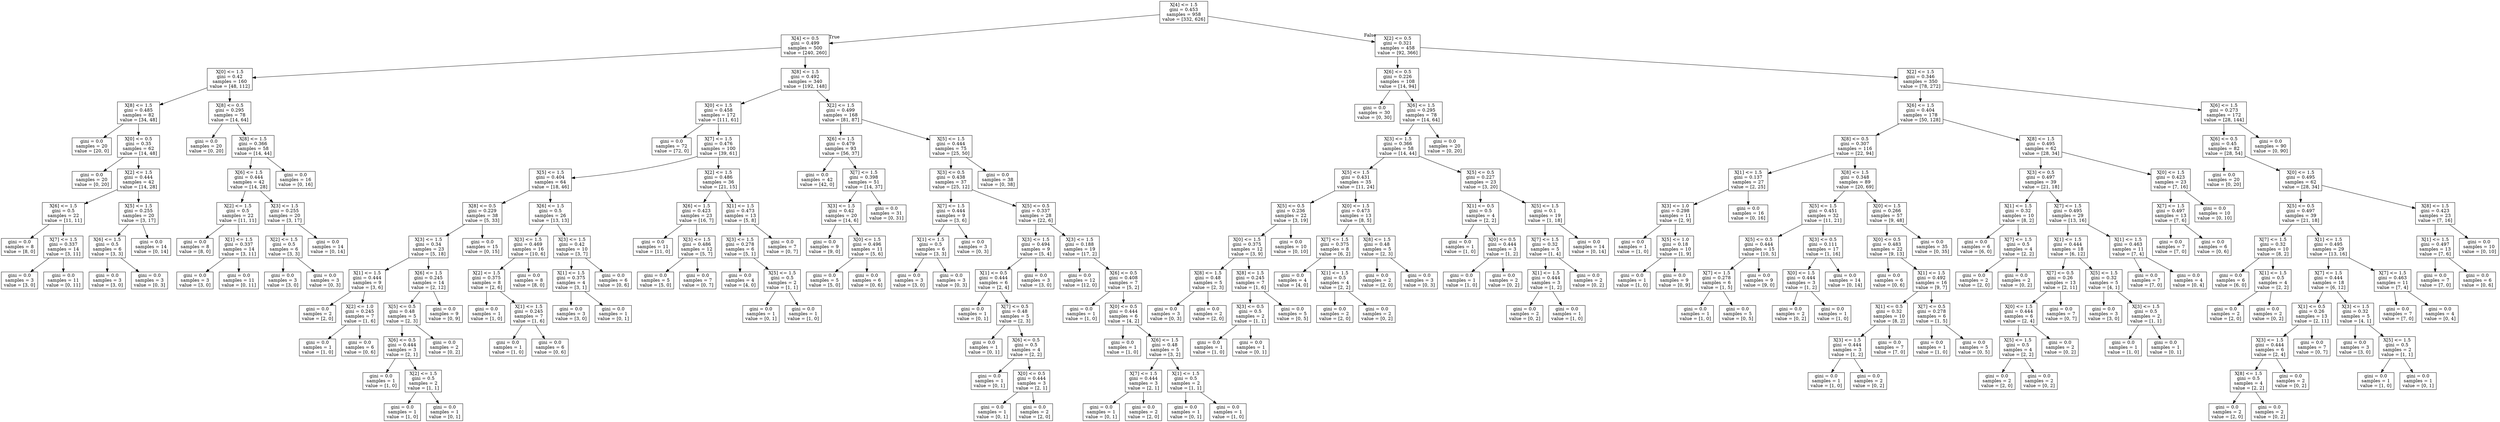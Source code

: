 digraph Tree {
node [shape=box] ;
0 [label="X[4] <= 1.5\ngini = 0.453\nsamples = 958\nvalue = [332, 626]"] ;
1 [label="X[4] <= 0.5\ngini = 0.499\nsamples = 500\nvalue = [240, 260]"] ;
0 -> 1 [labeldistance=2.5, labelangle=45, headlabel="True"] ;
2 [label="X[0] <= 1.5\ngini = 0.42\nsamples = 160\nvalue = [48, 112]"] ;
1 -> 2 ;
3 [label="X[8] <= 1.5\ngini = 0.485\nsamples = 82\nvalue = [34, 48]"] ;
2 -> 3 ;
4 [label="gini = 0.0\nsamples = 20\nvalue = [20, 0]"] ;
3 -> 4 ;
5 [label="X[0] <= 0.5\ngini = 0.35\nsamples = 62\nvalue = [14, 48]"] ;
3 -> 5 ;
6 [label="gini = 0.0\nsamples = 20\nvalue = [0, 20]"] ;
5 -> 6 ;
7 [label="X[2] <= 1.5\ngini = 0.444\nsamples = 42\nvalue = [14, 28]"] ;
5 -> 7 ;
8 [label="X[6] <= 1.5\ngini = 0.5\nsamples = 22\nvalue = [11, 11]"] ;
7 -> 8 ;
9 [label="gini = 0.0\nsamples = 8\nvalue = [8, 0]"] ;
8 -> 9 ;
10 [label="X[7] <= 1.5\ngini = 0.337\nsamples = 14\nvalue = [3, 11]"] ;
8 -> 10 ;
11 [label="gini = 0.0\nsamples = 3\nvalue = [3, 0]"] ;
10 -> 11 ;
12 [label="gini = 0.0\nsamples = 11\nvalue = [0, 11]"] ;
10 -> 12 ;
13 [label="X[5] <= 1.5\ngini = 0.255\nsamples = 20\nvalue = [3, 17]"] ;
7 -> 13 ;
14 [label="X[6] <= 1.5\ngini = 0.5\nsamples = 6\nvalue = [3, 3]"] ;
13 -> 14 ;
15 [label="gini = 0.0\nsamples = 3\nvalue = [3, 0]"] ;
14 -> 15 ;
16 [label="gini = 0.0\nsamples = 3\nvalue = [0, 3]"] ;
14 -> 16 ;
17 [label="gini = 0.0\nsamples = 14\nvalue = [0, 14]"] ;
13 -> 17 ;
18 [label="X[8] <= 0.5\ngini = 0.295\nsamples = 78\nvalue = [14, 64]"] ;
2 -> 18 ;
19 [label="gini = 0.0\nsamples = 20\nvalue = [0, 20]"] ;
18 -> 19 ;
20 [label="X[8] <= 1.5\ngini = 0.366\nsamples = 58\nvalue = [14, 44]"] ;
18 -> 20 ;
21 [label="X[6] <= 1.5\ngini = 0.444\nsamples = 42\nvalue = [14, 28]"] ;
20 -> 21 ;
22 [label="X[2] <= 1.5\ngini = 0.5\nsamples = 22\nvalue = [11, 11]"] ;
21 -> 22 ;
23 [label="gini = 0.0\nsamples = 8\nvalue = [8, 0]"] ;
22 -> 23 ;
24 [label="X[1] <= 1.5\ngini = 0.337\nsamples = 14\nvalue = [3, 11]"] ;
22 -> 24 ;
25 [label="gini = 0.0\nsamples = 3\nvalue = [3, 0]"] ;
24 -> 25 ;
26 [label="gini = 0.0\nsamples = 11\nvalue = [0, 11]"] ;
24 -> 26 ;
27 [label="X[3] <= 1.5\ngini = 0.255\nsamples = 20\nvalue = [3, 17]"] ;
21 -> 27 ;
28 [label="X[2] <= 1.5\ngini = 0.5\nsamples = 6\nvalue = [3, 3]"] ;
27 -> 28 ;
29 [label="gini = 0.0\nsamples = 3\nvalue = [3, 0]"] ;
28 -> 29 ;
30 [label="gini = 0.0\nsamples = 3\nvalue = [0, 3]"] ;
28 -> 30 ;
31 [label="gini = 0.0\nsamples = 14\nvalue = [0, 14]"] ;
27 -> 31 ;
32 [label="gini = 0.0\nsamples = 16\nvalue = [0, 16]"] ;
20 -> 32 ;
33 [label="X[8] <= 1.5\ngini = 0.492\nsamples = 340\nvalue = [192, 148]"] ;
1 -> 33 ;
34 [label="X[0] <= 1.5\ngini = 0.458\nsamples = 172\nvalue = [111, 61]"] ;
33 -> 34 ;
35 [label="gini = 0.0\nsamples = 72\nvalue = [72, 0]"] ;
34 -> 35 ;
36 [label="X[7] <= 1.5\ngini = 0.476\nsamples = 100\nvalue = [39, 61]"] ;
34 -> 36 ;
37 [label="X[5] <= 1.5\ngini = 0.404\nsamples = 64\nvalue = [18, 46]"] ;
36 -> 37 ;
38 [label="X[8] <= 0.5\ngini = 0.229\nsamples = 38\nvalue = [5, 33]"] ;
37 -> 38 ;
39 [label="X[3] <= 1.5\ngini = 0.34\nsamples = 23\nvalue = [5, 18]"] ;
38 -> 39 ;
40 [label="X[1] <= 1.5\ngini = 0.444\nsamples = 9\nvalue = [3, 6]"] ;
39 -> 40 ;
41 [label="gini = 0.0\nsamples = 2\nvalue = [2, 0]"] ;
40 -> 41 ;
42 [label="X[2] <= 1.0\ngini = 0.245\nsamples = 7\nvalue = [1, 6]"] ;
40 -> 42 ;
43 [label="gini = 0.0\nsamples = 1\nvalue = [1, 0]"] ;
42 -> 43 ;
44 [label="gini = 0.0\nsamples = 6\nvalue = [0, 6]"] ;
42 -> 44 ;
45 [label="X[6] <= 1.5\ngini = 0.245\nsamples = 14\nvalue = [2, 12]"] ;
39 -> 45 ;
46 [label="X[5] <= 0.5\ngini = 0.48\nsamples = 5\nvalue = [2, 3]"] ;
45 -> 46 ;
47 [label="X[6] <= 0.5\ngini = 0.444\nsamples = 3\nvalue = [2, 1]"] ;
46 -> 47 ;
48 [label="gini = 0.0\nsamples = 1\nvalue = [1, 0]"] ;
47 -> 48 ;
49 [label="X[2] <= 1.5\ngini = 0.5\nsamples = 2\nvalue = [1, 1]"] ;
47 -> 49 ;
50 [label="gini = 0.0\nsamples = 1\nvalue = [1, 0]"] ;
49 -> 50 ;
51 [label="gini = 0.0\nsamples = 1\nvalue = [0, 1]"] ;
49 -> 51 ;
52 [label="gini = 0.0\nsamples = 2\nvalue = [0, 2]"] ;
46 -> 52 ;
53 [label="gini = 0.0\nsamples = 9\nvalue = [0, 9]"] ;
45 -> 53 ;
54 [label="gini = 0.0\nsamples = 15\nvalue = [0, 15]"] ;
38 -> 54 ;
55 [label="X[6] <= 1.5\ngini = 0.5\nsamples = 26\nvalue = [13, 13]"] ;
37 -> 55 ;
56 [label="X[3] <= 1.5\ngini = 0.469\nsamples = 16\nvalue = [10, 6]"] ;
55 -> 56 ;
57 [label="X[2] <= 1.5\ngini = 0.375\nsamples = 8\nvalue = [2, 6]"] ;
56 -> 57 ;
58 [label="gini = 0.0\nsamples = 1\nvalue = [1, 0]"] ;
57 -> 58 ;
59 [label="X[1] <= 1.5\ngini = 0.245\nsamples = 7\nvalue = [1, 6]"] ;
57 -> 59 ;
60 [label="gini = 0.0\nsamples = 1\nvalue = [1, 0]"] ;
59 -> 60 ;
61 [label="gini = 0.0\nsamples = 6\nvalue = [0, 6]"] ;
59 -> 61 ;
62 [label="gini = 0.0\nsamples = 8\nvalue = [8, 0]"] ;
56 -> 62 ;
63 [label="X[3] <= 1.5\ngini = 0.42\nsamples = 10\nvalue = [3, 7]"] ;
55 -> 63 ;
64 [label="X[1] <= 1.5\ngini = 0.375\nsamples = 4\nvalue = [3, 1]"] ;
63 -> 64 ;
65 [label="gini = 0.0\nsamples = 3\nvalue = [3, 0]"] ;
64 -> 65 ;
66 [label="gini = 0.0\nsamples = 1\nvalue = [0, 1]"] ;
64 -> 66 ;
67 [label="gini = 0.0\nsamples = 6\nvalue = [0, 6]"] ;
63 -> 67 ;
68 [label="X[2] <= 1.5\ngini = 0.486\nsamples = 36\nvalue = [21, 15]"] ;
36 -> 68 ;
69 [label="X[6] <= 1.5\ngini = 0.423\nsamples = 23\nvalue = [16, 7]"] ;
68 -> 69 ;
70 [label="gini = 0.0\nsamples = 11\nvalue = [11, 0]"] ;
69 -> 70 ;
71 [label="X[3] <= 1.5\ngini = 0.486\nsamples = 12\nvalue = [5, 7]"] ;
69 -> 71 ;
72 [label="gini = 0.0\nsamples = 5\nvalue = [5, 0]"] ;
71 -> 72 ;
73 [label="gini = 0.0\nsamples = 7\nvalue = [0, 7]"] ;
71 -> 73 ;
74 [label="X[1] <= 1.5\ngini = 0.473\nsamples = 13\nvalue = [5, 8]"] ;
68 -> 74 ;
75 [label="X[3] <= 1.5\ngini = 0.278\nsamples = 6\nvalue = [5, 1]"] ;
74 -> 75 ;
76 [label="gini = 0.0\nsamples = 4\nvalue = [4, 0]"] ;
75 -> 76 ;
77 [label="X[5] <= 1.5\ngini = 0.5\nsamples = 2\nvalue = [1, 1]"] ;
75 -> 77 ;
78 [label="gini = 0.0\nsamples = 1\nvalue = [0, 1]"] ;
77 -> 78 ;
79 [label="gini = 0.0\nsamples = 1\nvalue = [1, 0]"] ;
77 -> 79 ;
80 [label="gini = 0.0\nsamples = 7\nvalue = [0, 7]"] ;
74 -> 80 ;
81 [label="X[2] <= 1.5\ngini = 0.499\nsamples = 168\nvalue = [81, 87]"] ;
33 -> 81 ;
82 [label="X[6] <= 1.5\ngini = 0.479\nsamples = 93\nvalue = [56, 37]"] ;
81 -> 82 ;
83 [label="gini = 0.0\nsamples = 42\nvalue = [42, 0]"] ;
82 -> 83 ;
84 [label="X[7] <= 1.5\ngini = 0.398\nsamples = 51\nvalue = [14, 37]"] ;
82 -> 84 ;
85 [label="X[3] <= 1.5\ngini = 0.42\nsamples = 20\nvalue = [14, 6]"] ;
84 -> 85 ;
86 [label="gini = 0.0\nsamples = 9\nvalue = [9, 0]"] ;
85 -> 86 ;
87 [label="X[0] <= 1.5\ngini = 0.496\nsamples = 11\nvalue = [5, 6]"] ;
85 -> 87 ;
88 [label="gini = 0.0\nsamples = 5\nvalue = [5, 0]"] ;
87 -> 88 ;
89 [label="gini = 0.0\nsamples = 6\nvalue = [0, 6]"] ;
87 -> 89 ;
90 [label="gini = 0.0\nsamples = 31\nvalue = [0, 31]"] ;
84 -> 90 ;
91 [label="X[5] <= 1.5\ngini = 0.444\nsamples = 75\nvalue = [25, 50]"] ;
81 -> 91 ;
92 [label="X[3] <= 0.5\ngini = 0.438\nsamples = 37\nvalue = [25, 12]"] ;
91 -> 92 ;
93 [label="X[7] <= 1.5\ngini = 0.444\nsamples = 9\nvalue = [3, 6]"] ;
92 -> 93 ;
94 [label="X[1] <= 1.5\ngini = 0.5\nsamples = 6\nvalue = [3, 3]"] ;
93 -> 94 ;
95 [label="gini = 0.0\nsamples = 3\nvalue = [3, 0]"] ;
94 -> 95 ;
96 [label="gini = 0.0\nsamples = 3\nvalue = [0, 3]"] ;
94 -> 96 ;
97 [label="gini = 0.0\nsamples = 3\nvalue = [0, 3]"] ;
93 -> 97 ;
98 [label="X[5] <= 0.5\ngini = 0.337\nsamples = 28\nvalue = [22, 6]"] ;
92 -> 98 ;
99 [label="X[3] <= 1.5\ngini = 0.494\nsamples = 9\nvalue = [5, 4]"] ;
98 -> 99 ;
100 [label="X[1] <= 0.5\ngini = 0.444\nsamples = 6\nvalue = [2, 4]"] ;
99 -> 100 ;
101 [label="gini = 0.0\nsamples = 1\nvalue = [0, 1]"] ;
100 -> 101 ;
102 [label="X[7] <= 0.5\ngini = 0.48\nsamples = 5\nvalue = [2, 3]"] ;
100 -> 102 ;
103 [label="gini = 0.0\nsamples = 1\nvalue = [0, 1]"] ;
102 -> 103 ;
104 [label="X[6] <= 0.5\ngini = 0.5\nsamples = 4\nvalue = [2, 2]"] ;
102 -> 104 ;
105 [label="gini = 0.0\nsamples = 1\nvalue = [0, 1]"] ;
104 -> 105 ;
106 [label="X[0] <= 0.5\ngini = 0.444\nsamples = 3\nvalue = [2, 1]"] ;
104 -> 106 ;
107 [label="gini = 0.0\nsamples = 1\nvalue = [0, 1]"] ;
106 -> 107 ;
108 [label="gini = 0.0\nsamples = 2\nvalue = [2, 0]"] ;
106 -> 108 ;
109 [label="gini = 0.0\nsamples = 3\nvalue = [3, 0]"] ;
99 -> 109 ;
110 [label="X[3] <= 1.5\ngini = 0.188\nsamples = 19\nvalue = [17, 2]"] ;
98 -> 110 ;
111 [label="gini = 0.0\nsamples = 12\nvalue = [12, 0]"] ;
110 -> 111 ;
112 [label="X[6] <= 0.5\ngini = 0.408\nsamples = 7\nvalue = [5, 2]"] ;
110 -> 112 ;
113 [label="gini = 0.0\nsamples = 1\nvalue = [1, 0]"] ;
112 -> 113 ;
114 [label="X[0] <= 0.5\ngini = 0.444\nsamples = 6\nvalue = [4, 2]"] ;
112 -> 114 ;
115 [label="gini = 0.0\nsamples = 1\nvalue = [1, 0]"] ;
114 -> 115 ;
116 [label="X[6] <= 1.5\ngini = 0.48\nsamples = 5\nvalue = [3, 2]"] ;
114 -> 116 ;
117 [label="X[7] <= 1.5\ngini = 0.444\nsamples = 3\nvalue = [2, 1]"] ;
116 -> 117 ;
118 [label="gini = 0.0\nsamples = 1\nvalue = [0, 1]"] ;
117 -> 118 ;
119 [label="gini = 0.0\nsamples = 2\nvalue = [2, 0]"] ;
117 -> 119 ;
120 [label="X[1] <= 1.5\ngini = 0.5\nsamples = 2\nvalue = [1, 1]"] ;
116 -> 120 ;
121 [label="gini = 0.0\nsamples = 1\nvalue = [0, 1]"] ;
120 -> 121 ;
122 [label="gini = 0.0\nsamples = 1\nvalue = [1, 0]"] ;
120 -> 122 ;
123 [label="gini = 0.0\nsamples = 38\nvalue = [0, 38]"] ;
91 -> 123 ;
124 [label="X[2] <= 0.5\ngini = 0.321\nsamples = 458\nvalue = [92, 366]"] ;
0 -> 124 [labeldistance=2.5, labelangle=-45, headlabel="False"] ;
125 [label="X[6] <= 0.5\ngini = 0.226\nsamples = 108\nvalue = [14, 94]"] ;
124 -> 125 ;
126 [label="gini = 0.0\nsamples = 30\nvalue = [0, 30]"] ;
125 -> 126 ;
127 [label="X[6] <= 1.5\ngini = 0.295\nsamples = 78\nvalue = [14, 64]"] ;
125 -> 127 ;
128 [label="X[3] <= 1.5\ngini = 0.366\nsamples = 58\nvalue = [14, 44]"] ;
127 -> 128 ;
129 [label="X[5] <= 1.5\ngini = 0.431\nsamples = 35\nvalue = [11, 24]"] ;
128 -> 129 ;
130 [label="X[5] <= 0.5\ngini = 0.236\nsamples = 22\nvalue = [3, 19]"] ;
129 -> 130 ;
131 [label="X[0] <= 1.5\ngini = 0.375\nsamples = 12\nvalue = [3, 9]"] ;
130 -> 131 ;
132 [label="X[8] <= 1.5\ngini = 0.48\nsamples = 5\nvalue = [2, 3]"] ;
131 -> 132 ;
133 [label="gini = 0.0\nsamples = 3\nvalue = [0, 3]"] ;
132 -> 133 ;
134 [label="gini = 0.0\nsamples = 2\nvalue = [2, 0]"] ;
132 -> 134 ;
135 [label="X[8] <= 1.5\ngini = 0.245\nsamples = 7\nvalue = [1, 6]"] ;
131 -> 135 ;
136 [label="X[3] <= 0.5\ngini = 0.5\nsamples = 2\nvalue = [1, 1]"] ;
135 -> 136 ;
137 [label="gini = 0.0\nsamples = 1\nvalue = [1, 0]"] ;
136 -> 137 ;
138 [label="gini = 0.0\nsamples = 1\nvalue = [0, 1]"] ;
136 -> 138 ;
139 [label="gini = 0.0\nsamples = 5\nvalue = [0, 5]"] ;
135 -> 139 ;
140 [label="gini = 0.0\nsamples = 10\nvalue = [0, 10]"] ;
130 -> 140 ;
141 [label="X[0] <= 1.5\ngini = 0.473\nsamples = 13\nvalue = [8, 5]"] ;
129 -> 141 ;
142 [label="X[7] <= 1.5\ngini = 0.375\nsamples = 8\nvalue = [6, 2]"] ;
141 -> 142 ;
143 [label="gini = 0.0\nsamples = 4\nvalue = [4, 0]"] ;
142 -> 143 ;
144 [label="X[1] <= 1.5\ngini = 0.5\nsamples = 4\nvalue = [2, 2]"] ;
142 -> 144 ;
145 [label="gini = 0.0\nsamples = 2\nvalue = [2, 0]"] ;
144 -> 145 ;
146 [label="gini = 0.0\nsamples = 2\nvalue = [0, 2]"] ;
144 -> 146 ;
147 [label="X[8] <= 1.5\ngini = 0.48\nsamples = 5\nvalue = [2, 3]"] ;
141 -> 147 ;
148 [label="gini = 0.0\nsamples = 2\nvalue = [2, 0]"] ;
147 -> 148 ;
149 [label="gini = 0.0\nsamples = 3\nvalue = [0, 3]"] ;
147 -> 149 ;
150 [label="X[5] <= 0.5\ngini = 0.227\nsamples = 23\nvalue = [3, 20]"] ;
128 -> 150 ;
151 [label="X[1] <= 0.5\ngini = 0.5\nsamples = 4\nvalue = [2, 2]"] ;
150 -> 151 ;
152 [label="gini = 0.0\nsamples = 1\nvalue = [1, 0]"] ;
151 -> 152 ;
153 [label="X[0] <= 0.5\ngini = 0.444\nsamples = 3\nvalue = [1, 2]"] ;
151 -> 153 ;
154 [label="gini = 0.0\nsamples = 1\nvalue = [1, 0]"] ;
153 -> 154 ;
155 [label="gini = 0.0\nsamples = 2\nvalue = [0, 2]"] ;
153 -> 155 ;
156 [label="X[5] <= 1.5\ngini = 0.1\nsamples = 19\nvalue = [1, 18]"] ;
150 -> 156 ;
157 [label="X[7] <= 1.5\ngini = 0.32\nsamples = 5\nvalue = [1, 4]"] ;
156 -> 157 ;
158 [label="X[1] <= 1.5\ngini = 0.444\nsamples = 3\nvalue = [1, 2]"] ;
157 -> 158 ;
159 [label="gini = 0.0\nsamples = 2\nvalue = [0, 2]"] ;
158 -> 159 ;
160 [label="gini = 0.0\nsamples = 1\nvalue = [1, 0]"] ;
158 -> 160 ;
161 [label="gini = 0.0\nsamples = 2\nvalue = [0, 2]"] ;
157 -> 161 ;
162 [label="gini = 0.0\nsamples = 14\nvalue = [0, 14]"] ;
156 -> 162 ;
163 [label="gini = 0.0\nsamples = 20\nvalue = [0, 20]"] ;
127 -> 163 ;
164 [label="X[2] <= 1.5\ngini = 0.346\nsamples = 350\nvalue = [78, 272]"] ;
124 -> 164 ;
165 [label="X[6] <= 1.5\ngini = 0.404\nsamples = 178\nvalue = [50, 128]"] ;
164 -> 165 ;
166 [label="X[8] <= 0.5\ngini = 0.307\nsamples = 116\nvalue = [22, 94]"] ;
165 -> 166 ;
167 [label="X[1] <= 1.5\ngini = 0.137\nsamples = 27\nvalue = [2, 25]"] ;
166 -> 167 ;
168 [label="X[3] <= 1.0\ngini = 0.298\nsamples = 11\nvalue = [2, 9]"] ;
167 -> 168 ;
169 [label="gini = 0.0\nsamples = 1\nvalue = [1, 0]"] ;
168 -> 169 ;
170 [label="X[5] <= 1.0\ngini = 0.18\nsamples = 10\nvalue = [1, 9]"] ;
168 -> 170 ;
171 [label="gini = 0.0\nsamples = 1\nvalue = [1, 0]"] ;
170 -> 171 ;
172 [label="gini = 0.0\nsamples = 9\nvalue = [0, 9]"] ;
170 -> 172 ;
173 [label="gini = 0.0\nsamples = 16\nvalue = [0, 16]"] ;
167 -> 173 ;
174 [label="X[8] <= 1.5\ngini = 0.348\nsamples = 89\nvalue = [20, 69]"] ;
166 -> 174 ;
175 [label="X[5] <= 1.5\ngini = 0.451\nsamples = 32\nvalue = [11, 21]"] ;
174 -> 175 ;
176 [label="X[5] <= 0.5\ngini = 0.444\nsamples = 15\nvalue = [10, 5]"] ;
175 -> 176 ;
177 [label="X[7] <= 1.5\ngini = 0.278\nsamples = 6\nvalue = [1, 5]"] ;
176 -> 177 ;
178 [label="gini = 0.0\nsamples = 1\nvalue = [1, 0]"] ;
177 -> 178 ;
179 [label="gini = 0.0\nsamples = 5\nvalue = [0, 5]"] ;
177 -> 179 ;
180 [label="gini = 0.0\nsamples = 9\nvalue = [9, 0]"] ;
176 -> 180 ;
181 [label="X[3] <= 0.5\ngini = 0.111\nsamples = 17\nvalue = [1, 16]"] ;
175 -> 181 ;
182 [label="X[0] <= 1.5\ngini = 0.444\nsamples = 3\nvalue = [1, 2]"] ;
181 -> 182 ;
183 [label="gini = 0.0\nsamples = 2\nvalue = [0, 2]"] ;
182 -> 183 ;
184 [label="gini = 0.0\nsamples = 1\nvalue = [1, 0]"] ;
182 -> 184 ;
185 [label="gini = 0.0\nsamples = 14\nvalue = [0, 14]"] ;
181 -> 185 ;
186 [label="X[0] <= 1.5\ngini = 0.266\nsamples = 57\nvalue = [9, 48]"] ;
174 -> 186 ;
187 [label="X[0] <= 0.5\ngini = 0.483\nsamples = 22\nvalue = [9, 13]"] ;
186 -> 187 ;
188 [label="gini = 0.0\nsamples = 6\nvalue = [0, 6]"] ;
187 -> 188 ;
189 [label="X[1] <= 1.5\ngini = 0.492\nsamples = 16\nvalue = [9, 7]"] ;
187 -> 189 ;
190 [label="X[1] <= 0.5\ngini = 0.32\nsamples = 10\nvalue = [8, 2]"] ;
189 -> 190 ;
191 [label="X[3] <= 1.5\ngini = 0.444\nsamples = 3\nvalue = [1, 2]"] ;
190 -> 191 ;
192 [label="gini = 0.0\nsamples = 1\nvalue = [1, 0]"] ;
191 -> 192 ;
193 [label="gini = 0.0\nsamples = 2\nvalue = [0, 2]"] ;
191 -> 193 ;
194 [label="gini = 0.0\nsamples = 7\nvalue = [7, 0]"] ;
190 -> 194 ;
195 [label="X[7] <= 0.5\ngini = 0.278\nsamples = 6\nvalue = [1, 5]"] ;
189 -> 195 ;
196 [label="gini = 0.0\nsamples = 1\nvalue = [1, 0]"] ;
195 -> 196 ;
197 [label="gini = 0.0\nsamples = 5\nvalue = [0, 5]"] ;
195 -> 197 ;
198 [label="gini = 0.0\nsamples = 35\nvalue = [0, 35]"] ;
186 -> 198 ;
199 [label="X[8] <= 1.5\ngini = 0.495\nsamples = 62\nvalue = [28, 34]"] ;
165 -> 199 ;
200 [label="X[3] <= 0.5\ngini = 0.497\nsamples = 39\nvalue = [21, 18]"] ;
199 -> 200 ;
201 [label="X[1] <= 1.5\ngini = 0.32\nsamples = 10\nvalue = [8, 2]"] ;
200 -> 201 ;
202 [label="gini = 0.0\nsamples = 6\nvalue = [6, 0]"] ;
201 -> 202 ;
203 [label="X[7] <= 1.5\ngini = 0.5\nsamples = 4\nvalue = [2, 2]"] ;
201 -> 203 ;
204 [label="gini = 0.0\nsamples = 2\nvalue = [2, 0]"] ;
203 -> 204 ;
205 [label="gini = 0.0\nsamples = 2\nvalue = [0, 2]"] ;
203 -> 205 ;
206 [label="X[7] <= 1.5\ngini = 0.495\nsamples = 29\nvalue = [13, 16]"] ;
200 -> 206 ;
207 [label="X[1] <= 1.5\ngini = 0.444\nsamples = 18\nvalue = [6, 12]"] ;
206 -> 207 ;
208 [label="X[7] <= 0.5\ngini = 0.26\nsamples = 13\nvalue = [2, 11]"] ;
207 -> 208 ;
209 [label="X[0] <= 1.5\ngini = 0.444\nsamples = 6\nvalue = [2, 4]"] ;
208 -> 209 ;
210 [label="X[5] <= 1.5\ngini = 0.5\nsamples = 4\nvalue = [2, 2]"] ;
209 -> 210 ;
211 [label="gini = 0.0\nsamples = 2\nvalue = [2, 0]"] ;
210 -> 211 ;
212 [label="gini = 0.0\nsamples = 2\nvalue = [0, 2]"] ;
210 -> 212 ;
213 [label="gini = 0.0\nsamples = 2\nvalue = [0, 2]"] ;
209 -> 213 ;
214 [label="gini = 0.0\nsamples = 7\nvalue = [0, 7]"] ;
208 -> 214 ;
215 [label="X[5] <= 1.5\ngini = 0.32\nsamples = 5\nvalue = [4, 1]"] ;
207 -> 215 ;
216 [label="gini = 0.0\nsamples = 3\nvalue = [3, 0]"] ;
215 -> 216 ;
217 [label="X[3] <= 1.5\ngini = 0.5\nsamples = 2\nvalue = [1, 1]"] ;
215 -> 217 ;
218 [label="gini = 0.0\nsamples = 1\nvalue = [1, 0]"] ;
217 -> 218 ;
219 [label="gini = 0.0\nsamples = 1\nvalue = [0, 1]"] ;
217 -> 219 ;
220 [label="X[1] <= 1.5\ngini = 0.463\nsamples = 11\nvalue = [7, 4]"] ;
206 -> 220 ;
221 [label="gini = 0.0\nsamples = 7\nvalue = [7, 0]"] ;
220 -> 221 ;
222 [label="gini = 0.0\nsamples = 4\nvalue = [0, 4]"] ;
220 -> 222 ;
223 [label="X[0] <= 1.5\ngini = 0.423\nsamples = 23\nvalue = [7, 16]"] ;
199 -> 223 ;
224 [label="X[7] <= 1.5\ngini = 0.497\nsamples = 13\nvalue = [7, 6]"] ;
223 -> 224 ;
225 [label="gini = 0.0\nsamples = 7\nvalue = [7, 0]"] ;
224 -> 225 ;
226 [label="gini = 0.0\nsamples = 6\nvalue = [0, 6]"] ;
224 -> 226 ;
227 [label="gini = 0.0\nsamples = 10\nvalue = [0, 10]"] ;
223 -> 227 ;
228 [label="X[6] <= 1.5\ngini = 0.273\nsamples = 172\nvalue = [28, 144]"] ;
164 -> 228 ;
229 [label="X[6] <= 0.5\ngini = 0.45\nsamples = 82\nvalue = [28, 54]"] ;
228 -> 229 ;
230 [label="gini = 0.0\nsamples = 20\nvalue = [0, 20]"] ;
229 -> 230 ;
231 [label="X[0] <= 1.5\ngini = 0.495\nsamples = 62\nvalue = [28, 34]"] ;
229 -> 231 ;
232 [label="X[5] <= 0.5\ngini = 0.497\nsamples = 39\nvalue = [21, 18]"] ;
231 -> 232 ;
233 [label="X[7] <= 1.5\ngini = 0.32\nsamples = 10\nvalue = [8, 2]"] ;
232 -> 233 ;
234 [label="gini = 0.0\nsamples = 6\nvalue = [6, 0]"] ;
233 -> 234 ;
235 [label="X[1] <= 1.5\ngini = 0.5\nsamples = 4\nvalue = [2, 2]"] ;
233 -> 235 ;
236 [label="gini = 0.0\nsamples = 2\nvalue = [2, 0]"] ;
235 -> 236 ;
237 [label="gini = 0.0\nsamples = 2\nvalue = [0, 2]"] ;
235 -> 237 ;
238 [label="X[1] <= 1.5\ngini = 0.495\nsamples = 29\nvalue = [13, 16]"] ;
232 -> 238 ;
239 [label="X[7] <= 1.5\ngini = 0.444\nsamples = 18\nvalue = [6, 12]"] ;
238 -> 239 ;
240 [label="X[1] <= 0.5\ngini = 0.26\nsamples = 13\nvalue = [2, 11]"] ;
239 -> 240 ;
241 [label="X[3] <= 1.5\ngini = 0.444\nsamples = 6\nvalue = [2, 4]"] ;
240 -> 241 ;
242 [label="X[8] <= 1.5\ngini = 0.5\nsamples = 4\nvalue = [2, 2]"] ;
241 -> 242 ;
243 [label="gini = 0.0\nsamples = 2\nvalue = [2, 0]"] ;
242 -> 243 ;
244 [label="gini = 0.0\nsamples = 2\nvalue = [0, 2]"] ;
242 -> 244 ;
245 [label="gini = 0.0\nsamples = 2\nvalue = [0, 2]"] ;
241 -> 245 ;
246 [label="gini = 0.0\nsamples = 7\nvalue = [0, 7]"] ;
240 -> 246 ;
247 [label="X[3] <= 1.5\ngini = 0.32\nsamples = 5\nvalue = [4, 1]"] ;
239 -> 247 ;
248 [label="gini = 0.0\nsamples = 3\nvalue = [3, 0]"] ;
247 -> 248 ;
249 [label="X[5] <= 1.5\ngini = 0.5\nsamples = 2\nvalue = [1, 1]"] ;
247 -> 249 ;
250 [label="gini = 0.0\nsamples = 1\nvalue = [1, 0]"] ;
249 -> 250 ;
251 [label="gini = 0.0\nsamples = 1\nvalue = [0, 1]"] ;
249 -> 251 ;
252 [label="X[7] <= 1.5\ngini = 0.463\nsamples = 11\nvalue = [7, 4]"] ;
238 -> 252 ;
253 [label="gini = 0.0\nsamples = 7\nvalue = [7, 0]"] ;
252 -> 253 ;
254 [label="gini = 0.0\nsamples = 4\nvalue = [0, 4]"] ;
252 -> 254 ;
255 [label="X[8] <= 1.5\ngini = 0.423\nsamples = 23\nvalue = [7, 16]"] ;
231 -> 255 ;
256 [label="X[1] <= 1.5\ngini = 0.497\nsamples = 13\nvalue = [7, 6]"] ;
255 -> 256 ;
257 [label="gini = 0.0\nsamples = 7\nvalue = [7, 0]"] ;
256 -> 257 ;
258 [label="gini = 0.0\nsamples = 6\nvalue = [0, 6]"] ;
256 -> 258 ;
259 [label="gini = 0.0\nsamples = 10\nvalue = [0, 10]"] ;
255 -> 259 ;
260 [label="gini = 0.0\nsamples = 90\nvalue = [0, 90]"] ;
228 -> 260 ;
}